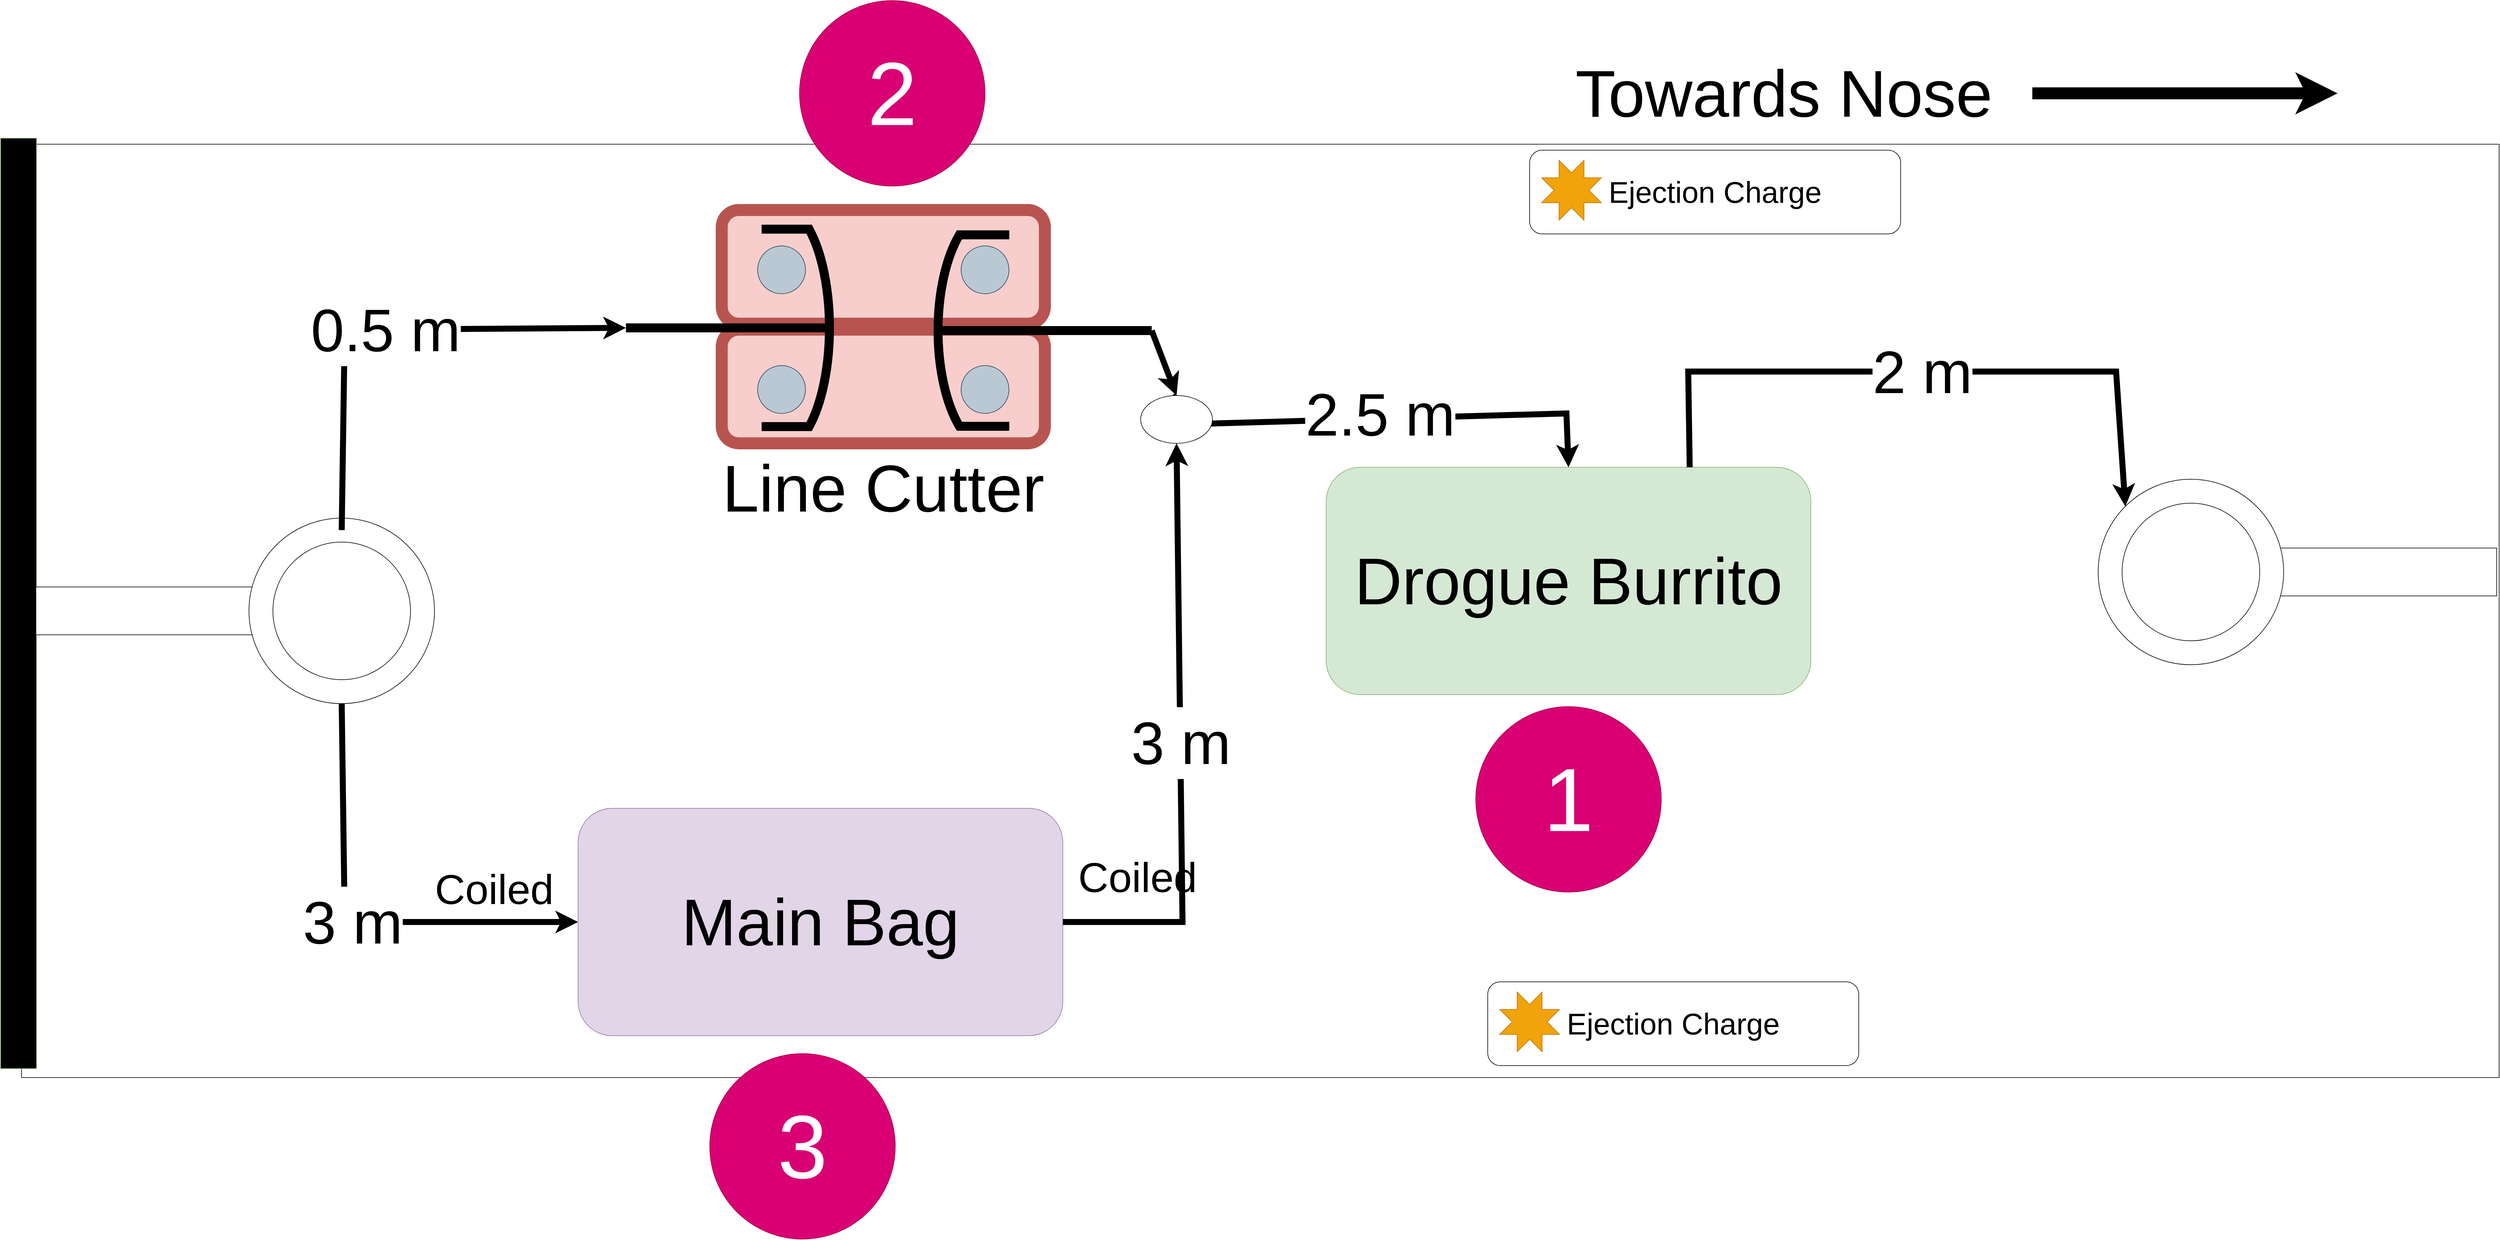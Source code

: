 <mxfile version="21.6.5" type="github">
  <diagram name="Page-1" id="A7NyzoZ86iVId1svX5Ww">
    <mxGraphModel dx="5250" dy="2745" grid="1" gridSize="10" guides="1" tooltips="1" connect="1" arrows="1" fold="1" page="1" pageScale="1" pageWidth="850" pageHeight="1100" math="0" shadow="0">
      <root>
        <mxCell id="0" />
        <mxCell id="1" parent="0" />
        <mxCell id="Q2Y_x8fOaRDxXKNCKWC0-3" value="" style="rounded=0;whiteSpace=wrap;html=1;" vertex="1" parent="1">
          <mxGeometry x="240" y="330" width="4140" height="1560" as="geometry" />
        </mxCell>
        <mxCell id="Q2Y_x8fOaRDxXKNCKWC0-6" value="" style="rounded=0;whiteSpace=wrap;html=1;rotation=90;fillColor=#000000;strokeColor=#82b366;" vertex="1" parent="1">
          <mxGeometry x="-542.5" y="1067.5" width="1555" height="60" as="geometry" />
        </mxCell>
        <mxCell id="Q2Y_x8fOaRDxXKNCKWC0-10" value="" style="group" vertex="1" connectable="0" parent="1">
          <mxGeometry x="264" y="955" width="666" height="310" as="geometry" />
        </mxCell>
        <mxCell id="Q2Y_x8fOaRDxXKNCKWC0-7" value="" style="rounded=0;whiteSpace=wrap;html=1;" vertex="1" parent="Q2Y_x8fOaRDxXKNCKWC0-10">
          <mxGeometry y="115" width="370" height="80" as="geometry" />
        </mxCell>
        <mxCell id="Q2Y_x8fOaRDxXKNCKWC0-8" value="" style="ellipse;whiteSpace=wrap;html=1;aspect=fixed;" vertex="1" parent="Q2Y_x8fOaRDxXKNCKWC0-10">
          <mxGeometry x="356" width="310" height="310" as="geometry" />
        </mxCell>
        <mxCell id="Q2Y_x8fOaRDxXKNCKWC0-9" value="" style="ellipse;whiteSpace=wrap;html=1;aspect=fixed;" vertex="1" parent="Q2Y_x8fOaRDxXKNCKWC0-10">
          <mxGeometry x="396" y="40" width="230" height="230" as="geometry" />
        </mxCell>
        <mxCell id="Q2Y_x8fOaRDxXKNCKWC0-16" value="" style="endArrow=classic;html=1;rounded=0;exitX=0.5;exitY=1;exitDx=0;exitDy=0;strokeWidth=10;entryX=0;entryY=0.5;entryDx=0;entryDy=0;" edge="1" parent="1" source="Q2Y_x8fOaRDxXKNCKWC0-8" target="Q2Y_x8fOaRDxXKNCKWC0-20">
          <mxGeometry relative="1" as="geometry">
            <mxPoint x="1030" y="1500" as="sourcePoint" />
            <mxPoint x="1130" y="1500" as="targetPoint" />
            <Array as="points">
              <mxPoint x="780" y="1630" />
            </Array>
          </mxGeometry>
        </mxCell>
        <mxCell id="Q2Y_x8fOaRDxXKNCKWC0-17" value="&lt;font style=&quot;font-size: 100px;&quot;&gt;3 m&lt;/font&gt;" style="edgeLabel;resizable=0;html=1;align=center;verticalAlign=middle;" connectable="0" vertex="1" parent="Q2Y_x8fOaRDxXKNCKWC0-16">
          <mxGeometry relative="1" as="geometry" />
        </mxCell>
        <mxCell id="Q2Y_x8fOaRDxXKNCKWC0-20" value="&lt;font style=&quot;font-size: 110px;&quot;&gt;Main Bag&lt;/font&gt;" style="rounded=1;whiteSpace=wrap;html=1;fillColor=#e1d5e7;strokeColor=#9673a6;" vertex="1" parent="1">
          <mxGeometry x="1170" y="1440" width="810" height="380" as="geometry" />
        </mxCell>
        <mxCell id="Q2Y_x8fOaRDxXKNCKWC0-25" value="" style="group" vertex="1" connectable="0" parent="1">
          <mxGeometry x="1410" y="440" width="700" height="360" as="geometry" />
        </mxCell>
        <mxCell id="Q2Y_x8fOaRDxXKNCKWC0-21" value="" style="rounded=1;whiteSpace=wrap;html=1;fillColor=#f8cecc;strokeColor=#b85450;strokeWidth=20;" vertex="1" parent="Q2Y_x8fOaRDxXKNCKWC0-25">
          <mxGeometry width="540" height="190" as="geometry" />
        </mxCell>
        <mxCell id="Q2Y_x8fOaRDxXKNCKWC0-23" value="" style="ellipse;whiteSpace=wrap;html=1;aspect=fixed;fillColor=#bac8d3;strokeColor=#23445d;" vertex="1" parent="Q2Y_x8fOaRDxXKNCKWC0-25">
          <mxGeometry x="60" y="60" width="80" height="80" as="geometry" />
        </mxCell>
        <mxCell id="Q2Y_x8fOaRDxXKNCKWC0-24" value="" style="ellipse;whiteSpace=wrap;html=1;aspect=fixed;fillColor=#bac8d3;strokeColor=#23445d;" vertex="1" parent="Q2Y_x8fOaRDxXKNCKWC0-25">
          <mxGeometry x="400" y="60" width="80" height="80" as="geometry" />
        </mxCell>
        <mxCell id="Q2Y_x8fOaRDxXKNCKWC0-26" value="" style="group" vertex="1" connectable="0" parent="1">
          <mxGeometry x="1410" y="640" width="875" height="485" as="geometry" />
        </mxCell>
        <mxCell id="Q2Y_x8fOaRDxXKNCKWC0-27" value="" style="rounded=1;whiteSpace=wrap;html=1;fillColor=#f8cecc;strokeColor=#b85450;strokeWidth=20;" vertex="1" parent="Q2Y_x8fOaRDxXKNCKWC0-26">
          <mxGeometry width="540" height="190" as="geometry" />
        </mxCell>
        <mxCell id="Q2Y_x8fOaRDxXKNCKWC0-28" value="" style="ellipse;whiteSpace=wrap;html=1;aspect=fixed;fillColor=#bac8d3;strokeColor=#23445d;" vertex="1" parent="Q2Y_x8fOaRDxXKNCKWC0-26">
          <mxGeometry x="60" y="60" width="80" height="80" as="geometry" />
        </mxCell>
        <mxCell id="Q2Y_x8fOaRDxXKNCKWC0-29" value="" style="ellipse;whiteSpace=wrap;html=1;aspect=fixed;fillColor=#bac8d3;strokeColor=#23445d;" vertex="1" parent="Q2Y_x8fOaRDxXKNCKWC0-26">
          <mxGeometry x="400" y="60" width="80" height="80" as="geometry" />
        </mxCell>
        <mxCell id="Q2Y_x8fOaRDxXKNCKWC0-30" value="" style="shape=mxgraph.pid.agitators.agitator_(anchor);html=1;pointerEvents=1;align=center;verticalLabelPosition=bottom;verticalAlign=top;dashed=0;strokeWidth=15;rotation=-90;" vertex="1" parent="Q2Y_x8fOaRDxXKNCKWC0-26">
          <mxGeometry x="-155" y="-173" width="330" height="340" as="geometry" />
        </mxCell>
        <mxCell id="Q2Y_x8fOaRDxXKNCKWC0-32" value="" style="shape=mxgraph.pid.agitators.agitator_(anchor);html=1;pointerEvents=1;align=center;verticalLabelPosition=bottom;verticalAlign=top;dashed=0;strokeWidth=15;rotation=90;" vertex="1" parent="Q2Y_x8fOaRDxXKNCKWC0-26">
          <mxGeometry x="380" y="-177" width="320" height="357" as="geometry" />
        </mxCell>
        <mxCell id="Q2Y_x8fOaRDxXKNCKWC0-33" value="" style="endArrow=classic;html=1;rounded=0;exitX=0.5;exitY=0;exitDx=0;exitDy=0;strokeWidth=10;entryX=0.5;entryY=0;entryDx=0;entryDy=0;entryPerimeter=0;" edge="1" parent="1" target="Q2Y_x8fOaRDxXKNCKWC0-30">
          <mxGeometry relative="1" as="geometry">
            <mxPoint x="775" y="975" as="sourcePoint" />
            <mxPoint x="1250" y="657" as="targetPoint" />
            <Array as="points">
              <mxPoint x="780" y="640" />
            </Array>
          </mxGeometry>
        </mxCell>
        <mxCell id="Q2Y_x8fOaRDxXKNCKWC0-34" value="&lt;font style=&quot;font-size: 100px;&quot;&gt;0.5 m&lt;/font&gt;" style="edgeLabel;resizable=0;html=1;align=center;verticalAlign=middle;" connectable="0" vertex="1" parent="Q2Y_x8fOaRDxXKNCKWC0-33">
          <mxGeometry relative="1" as="geometry" />
        </mxCell>
        <mxCell id="Q2Y_x8fOaRDxXKNCKWC0-36" value="&lt;font style=&quot;font-size: 110px;&quot;&gt;Drogue Burrito&lt;/font&gt;" style="rounded=1;whiteSpace=wrap;html=1;fillColor=#d5e8d4;strokeColor=#82b366;" vertex="1" parent="1">
          <mxGeometry x="2420" y="870" width="810" height="380" as="geometry" />
        </mxCell>
        <mxCell id="Q2Y_x8fOaRDxXKNCKWC0-37" value="&lt;span style=&quot;font-size: 110px;&quot;&gt;Line Cutter&lt;/span&gt;" style="text;html=1;strokeColor=none;fillColor=none;align=center;verticalAlign=middle;whiteSpace=wrap;rounded=0;" vertex="1" parent="1">
          <mxGeometry x="1360" y="830" width="640" height="150" as="geometry" />
        </mxCell>
        <mxCell id="Q2Y_x8fOaRDxXKNCKWC0-38" value="" style="endArrow=classic;html=1;rounded=0;strokeWidth=10;entryX=0.5;entryY=0;entryDx=0;entryDy=0;exitX=0.5;exitY=0;exitDx=0;exitDy=0;exitPerimeter=0;" edge="1" parent="1" source="Q2Y_x8fOaRDxXKNCKWC0-47" target="Q2Y_x8fOaRDxXKNCKWC0-36">
          <mxGeometry relative="1" as="geometry">
            <mxPoint x="2125" y="660" as="sourcePoint" />
            <mxPoint x="2821.5" y="830" as="targetPoint" />
            <Array as="points">
              <mxPoint x="2125" y="799.75" />
              <mxPoint x="2821.5" y="780" />
            </Array>
          </mxGeometry>
        </mxCell>
        <mxCell id="Q2Y_x8fOaRDxXKNCKWC0-43" value="&lt;font style=&quot;font-size: 70px;&quot;&gt;Coiled&lt;/font&gt;" style="text;html=1;strokeColor=none;fillColor=none;align=center;verticalAlign=middle;whiteSpace=wrap;rounded=0;" vertex="1" parent="1">
          <mxGeometry x="710" y="1500" width="640" height="150" as="geometry" />
        </mxCell>
        <mxCell id="Q2Y_x8fOaRDxXKNCKWC0-48" value="" style="endArrow=classic;html=1;rounded=0;strokeWidth=10;entryX=0.5;entryY=0;entryDx=0;entryDy=0;exitX=0.5;exitY=0;exitDx=0;exitDy=0;exitPerimeter=0;" edge="1" parent="1" source="Q2Y_x8fOaRDxXKNCKWC0-32" target="Q2Y_x8fOaRDxXKNCKWC0-47">
          <mxGeometry relative="1" as="geometry">
            <mxPoint x="2129" y="642" as="sourcePoint" />
            <mxPoint x="2825" y="870" as="targetPoint" />
            <Array as="points" />
          </mxGeometry>
        </mxCell>
        <mxCell id="Q2Y_x8fOaRDxXKNCKWC0-49" value="&lt;font style=&quot;font-size: 100px;&quot;&gt;2.5 m&lt;/font&gt;" style="edgeLabel;resizable=0;html=1;align=center;verticalAlign=middle;" connectable="0" vertex="1" parent="Q2Y_x8fOaRDxXKNCKWC0-48">
          <mxGeometry relative="1" as="geometry">
            <mxPoint x="361" y="85" as="offset" />
          </mxGeometry>
        </mxCell>
        <mxCell id="Q2Y_x8fOaRDxXKNCKWC0-47" value="" style="ellipse;whiteSpace=wrap;html=1;" vertex="1" parent="1">
          <mxGeometry x="2110" y="750" width="120" height="80" as="geometry" />
        </mxCell>
        <mxCell id="Q2Y_x8fOaRDxXKNCKWC0-50" value="&lt;font style=&quot;font-size: 70px;&quot;&gt;Coiled&lt;/font&gt;" style="text;html=1;strokeColor=none;fillColor=none;align=center;verticalAlign=middle;whiteSpace=wrap;rounded=0;" vertex="1" parent="1">
          <mxGeometry x="1980" y="1480" width="250" height="150" as="geometry" />
        </mxCell>
        <mxCell id="Q2Y_x8fOaRDxXKNCKWC0-40" value="" style="endArrow=classic;html=1;rounded=0;strokeWidth=10;entryX=0.5;entryY=1;entryDx=0;entryDy=0;exitX=0;exitY=1;exitDx=0;exitDy=0;" edge="1" parent="1" source="Q2Y_x8fOaRDxXKNCKWC0-50" target="Q2Y_x8fOaRDxXKNCKWC0-47">
          <mxGeometry relative="1" as="geometry">
            <mxPoint x="1970" y="1650" as="sourcePoint" />
            <mxPoint x="2310" y="1075" as="targetPoint" />
            <Array as="points">
              <mxPoint x="2180" y="1630" />
            </Array>
          </mxGeometry>
        </mxCell>
        <mxCell id="Q2Y_x8fOaRDxXKNCKWC0-41" value="&lt;font style=&quot;font-size: 100px;&quot;&gt;3 m&lt;/font&gt;" style="edgeLabel;resizable=0;html=1;align=center;verticalAlign=middle;" connectable="0" vertex="1" parent="Q2Y_x8fOaRDxXKNCKWC0-40">
          <mxGeometry relative="1" as="geometry" />
        </mxCell>
        <mxCell id="Q2Y_x8fOaRDxXKNCKWC0-53" style="edgeStyle=orthogonalEdgeStyle;rounded=0;orthogonalLoop=1;jettySize=auto;html=1;fontSize=14;strokeWidth=20;" edge="1" parent="1" source="Q2Y_x8fOaRDxXKNCKWC0-52">
          <mxGeometry relative="1" as="geometry">
            <mxPoint x="4110" y="245" as="targetPoint" />
          </mxGeometry>
        </mxCell>
        <mxCell id="Q2Y_x8fOaRDxXKNCKWC0-52" value="&lt;span style=&quot;font-size: 110px;&quot;&gt;Towards Nose&lt;/span&gt;" style="text;html=1;strokeColor=none;fillColor=none;align=center;verticalAlign=middle;whiteSpace=wrap;rounded=0;" vertex="1" parent="1">
          <mxGeometry x="2770" y="170" width="830" height="150" as="geometry" />
        </mxCell>
        <mxCell id="Q2Y_x8fOaRDxXKNCKWC0-55" value="" style="group;rotation=-180;" vertex="1" connectable="0" parent="1">
          <mxGeometry x="3710" y="890" width="666" height="310" as="geometry" />
        </mxCell>
        <mxCell id="Q2Y_x8fOaRDxXKNCKWC0-56" value="" style="rounded=0;whiteSpace=wrap;html=1;rotation=-180;" vertex="1" parent="Q2Y_x8fOaRDxXKNCKWC0-55">
          <mxGeometry x="296" y="115" width="370" height="80" as="geometry" />
        </mxCell>
        <mxCell id="Q2Y_x8fOaRDxXKNCKWC0-57" value="" style="ellipse;whiteSpace=wrap;html=1;aspect=fixed;rotation=-180;" vertex="1" parent="Q2Y_x8fOaRDxXKNCKWC0-55">
          <mxGeometry width="310" height="310" as="geometry" />
        </mxCell>
        <mxCell id="Q2Y_x8fOaRDxXKNCKWC0-58" value="" style="ellipse;whiteSpace=wrap;html=1;aspect=fixed;rotation=-180;" vertex="1" parent="Q2Y_x8fOaRDxXKNCKWC0-55">
          <mxGeometry x="40" y="40" width="230" height="230" as="geometry" />
        </mxCell>
        <mxCell id="Q2Y_x8fOaRDxXKNCKWC0-62" value="" style="endArrow=classic;html=1;rounded=0;strokeWidth=10;entryX=1;entryY=1;entryDx=0;entryDy=0;exitX=0.75;exitY=0;exitDx=0;exitDy=0;" edge="1" parent="1" source="Q2Y_x8fOaRDxXKNCKWC0-36" target="Q2Y_x8fOaRDxXKNCKWC0-57">
          <mxGeometry relative="1" as="geometry">
            <mxPoint x="3025" y="870" as="sourcePoint" />
            <mxPoint x="3495" y="540" as="targetPoint" />
            <Array as="points">
              <mxPoint x="3025" y="710" />
              <mxPoint x="3480" y="710" />
              <mxPoint x="3740" y="710" />
            </Array>
          </mxGeometry>
        </mxCell>
        <mxCell id="Q2Y_x8fOaRDxXKNCKWC0-63" value="&lt;font style=&quot;font-size: 100px;&quot;&gt;2 m&lt;/font&gt;" style="edgeLabel;resizable=0;html=1;align=center;verticalAlign=middle;" connectable="0" vertex="1" parent="Q2Y_x8fOaRDxXKNCKWC0-62">
          <mxGeometry relative="1" as="geometry" />
        </mxCell>
        <mxCell id="Q2Y_x8fOaRDxXKNCKWC0-64" value="&lt;font style=&quot;font-size: 150px;&quot;&gt;1&lt;/font&gt;" style="ellipse;whiteSpace=wrap;html=1;aspect=fixed;fillColor=#d80073;strokeColor=#A50040;fontColor=#ffffff;" vertex="1" parent="1">
          <mxGeometry x="2670" y="1270" width="310" height="310" as="geometry" />
        </mxCell>
        <mxCell id="Q2Y_x8fOaRDxXKNCKWC0-65" value="&lt;font style=&quot;font-size: 150px;&quot;&gt;2&lt;/font&gt;" style="ellipse;whiteSpace=wrap;html=1;aspect=fixed;fillColor=#d80073;strokeColor=#A50040;fontColor=#ffffff;" vertex="1" parent="1">
          <mxGeometry x="1540" y="90" width="310" height="310" as="geometry" />
        </mxCell>
        <mxCell id="Q2Y_x8fOaRDxXKNCKWC0-66" value="&lt;font style=&quot;font-size: 150px;&quot;&gt;3&lt;br&gt;&lt;/font&gt;" style="ellipse;whiteSpace=wrap;html=1;aspect=fixed;fillColor=#d80073;strokeColor=#A50040;fontColor=#ffffff;" vertex="1" parent="1">
          <mxGeometry x="1390" y="1850" width="310" height="310" as="geometry" />
        </mxCell>
        <mxCell id="Q2Y_x8fOaRDxXKNCKWC0-70" value="" style="group" vertex="1" connectable="0" parent="1">
          <mxGeometry x="2760" y="340" width="620" height="140" as="geometry" />
        </mxCell>
        <mxCell id="Q2Y_x8fOaRDxXKNCKWC0-68" value="&lt;font style=&quot;font-size: 50px;&quot;&gt;Ejection Charge&lt;/font&gt;" style="rounded=1;whiteSpace=wrap;html=1;" vertex="1" parent="Q2Y_x8fOaRDxXKNCKWC0-70">
          <mxGeometry width="620" height="140" as="geometry" />
        </mxCell>
        <mxCell id="Q2Y_x8fOaRDxXKNCKWC0-69" value="" style="verticalLabelPosition=bottom;verticalAlign=top;html=1;shape=mxgraph.basic.8_point_star;fillColor=#f0a30a;fontColor=#000000;strokeColor=#BD7000;" vertex="1" parent="Q2Y_x8fOaRDxXKNCKWC0-70">
          <mxGeometry x="20" y="17" width="100" height="100" as="geometry" />
        </mxCell>
        <mxCell id="Q2Y_x8fOaRDxXKNCKWC0-71" value="" style="group" vertex="1" connectable="0" parent="1">
          <mxGeometry x="2690" y="1730" width="620" height="140" as="geometry" />
        </mxCell>
        <mxCell id="Q2Y_x8fOaRDxXKNCKWC0-72" value="&lt;font style=&quot;font-size: 50px;&quot;&gt;Ejection Charge&lt;/font&gt;" style="rounded=1;whiteSpace=wrap;html=1;" vertex="1" parent="Q2Y_x8fOaRDxXKNCKWC0-71">
          <mxGeometry width="620" height="140" as="geometry" />
        </mxCell>
        <mxCell id="Q2Y_x8fOaRDxXKNCKWC0-73" value="" style="verticalLabelPosition=bottom;verticalAlign=top;html=1;shape=mxgraph.basic.8_point_star;fillColor=#f0a30a;fontColor=#000000;strokeColor=#BD7000;" vertex="1" parent="Q2Y_x8fOaRDxXKNCKWC0-71">
          <mxGeometry x="20" y="17" width="100" height="100" as="geometry" />
        </mxCell>
      </root>
    </mxGraphModel>
  </diagram>
</mxfile>
